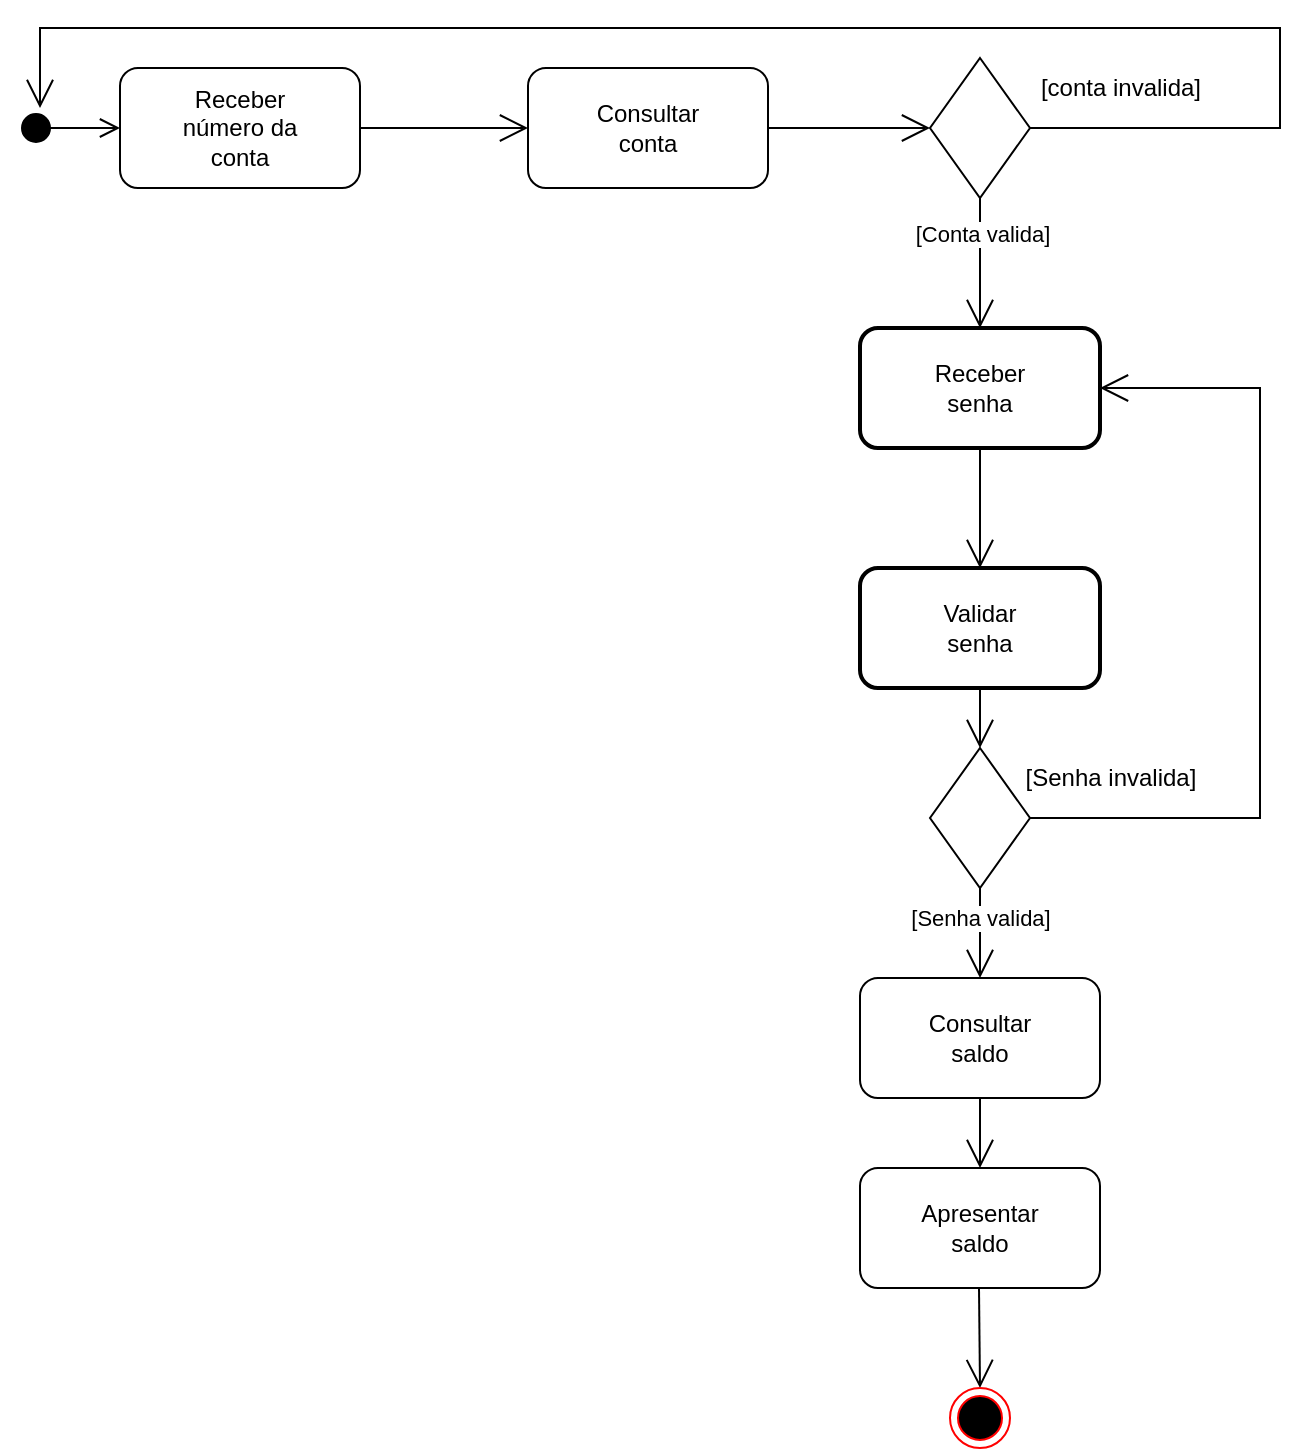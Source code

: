 <mxfile version="22.1.11" type="github">
  <diagram name="Página-1" id="AgBR8-F2z5Gr9dZX2Vv_">
    <mxGraphModel dx="1386" dy="793" grid="1" gridSize="10" guides="1" tooltips="1" connect="1" arrows="1" fold="1" page="1" pageScale="1" pageWidth="827" pageHeight="1169" math="0" shadow="0">
      <root>
        <mxCell id="0" />
        <mxCell id="1" parent="0" />
        <mxCell id="JoQlRRwk-q06-RkQopDk-1" value="" style="html=1;verticalAlign=bottom;startArrow=circle;startFill=1;endArrow=open;startSize=6;endSize=8;curved=0;rounded=0;entryX=0;entryY=0.5;entryDx=0;entryDy=0;" edge="1" parent="1" target="JoQlRRwk-q06-RkQopDk-2">
          <mxGeometry width="80" relative="1" as="geometry">
            <mxPoint x="100" y="100" as="sourcePoint" />
            <mxPoint x="150" y="80" as="targetPoint" />
          </mxGeometry>
        </mxCell>
        <mxCell id="JoQlRRwk-q06-RkQopDk-2" value="Receber&lt;br&gt;número da&lt;br&gt;conta" style="rounded=1;whiteSpace=wrap;html=1;" vertex="1" parent="1">
          <mxGeometry x="150" y="70" width="120" height="60" as="geometry" />
        </mxCell>
        <mxCell id="JoQlRRwk-q06-RkQopDk-3" value="Consultar&lt;br&gt;conta" style="whiteSpace=wrap;html=1;rounded=1;" vertex="1" parent="1">
          <mxGeometry x="354" y="70" width="120" height="60" as="geometry" />
        </mxCell>
        <mxCell id="JoQlRRwk-q06-RkQopDk-10" value="Receber&lt;br&gt;senha" style="rounded=1;whiteSpace=wrap;html=1;strokeWidth=2;" vertex="1" parent="1">
          <mxGeometry x="520" y="200" width="120" height="60" as="geometry" />
        </mxCell>
        <mxCell id="JoQlRRwk-q06-RkQopDk-13" value="Validar &lt;br&gt;senha" style="whiteSpace=wrap;html=1;rounded=1;strokeWidth=2;" vertex="1" parent="1">
          <mxGeometry x="520" y="320" width="120" height="60" as="geometry" />
        </mxCell>
        <mxCell id="JoQlRRwk-q06-RkQopDk-15" value="" style="rhombus;whiteSpace=wrap;html=1;" vertex="1" parent="1">
          <mxGeometry x="555" y="410" width="50" height="70" as="geometry" />
        </mxCell>
        <mxCell id="JoQlRRwk-q06-RkQopDk-18" value="Consultar&lt;br&gt;saldo" style="rounded=1;whiteSpace=wrap;html=1;" vertex="1" parent="1">
          <mxGeometry x="520" y="525" width="120" height="60" as="geometry" />
        </mxCell>
        <mxCell id="JoQlRRwk-q06-RkQopDk-20" value="Apresentar&lt;br&gt;saldo" style="whiteSpace=wrap;html=1;rounded=1;" vertex="1" parent="1">
          <mxGeometry x="520" y="620" width="120" height="60" as="geometry" />
        </mxCell>
        <mxCell id="JoQlRRwk-q06-RkQopDk-22" value="" style="endArrow=open;endFill=1;endSize=12;html=1;rounded=0;exitX=0.5;exitY=1;exitDx=0;exitDy=0;entryX=0.5;entryY=0;entryDx=0;entryDy=0;" edge="1" parent="1" source="JoQlRRwk-q06-RkQopDk-18" target="JoQlRRwk-q06-RkQopDk-20">
          <mxGeometry width="160" relative="1" as="geometry">
            <mxPoint x="330" y="700" as="sourcePoint" />
            <mxPoint x="490" y="700" as="targetPoint" />
          </mxGeometry>
        </mxCell>
        <mxCell id="JoQlRRwk-q06-RkQopDk-23" value="" style="endArrow=open;endFill=1;endSize=12;html=1;rounded=0;exitX=0.5;exitY=1;exitDx=0;exitDy=0;entryX=0.5;entryY=0;entryDx=0;entryDy=0;" edge="1" parent="1" source="JoQlRRwk-q06-RkQopDk-15" target="JoQlRRwk-q06-RkQopDk-18">
          <mxGeometry width="160" relative="1" as="geometry">
            <mxPoint x="590" y="610" as="sourcePoint" />
            <mxPoint x="590" y="690" as="targetPoint" />
          </mxGeometry>
        </mxCell>
        <mxCell id="JoQlRRwk-q06-RkQopDk-37" value="[Senha valida]" style="edgeLabel;html=1;align=center;verticalAlign=middle;resizable=0;points=[];" vertex="1" connectable="0" parent="JoQlRRwk-q06-RkQopDk-23">
          <mxGeometry x="-0.35" relative="1" as="geometry">
            <mxPoint as="offset" />
          </mxGeometry>
        </mxCell>
        <mxCell id="JoQlRRwk-q06-RkQopDk-24" value="" style="endArrow=open;endFill=1;endSize=12;html=1;rounded=0;exitX=0.5;exitY=1;exitDx=0;exitDy=0;entryX=0.5;entryY=0;entryDx=0;entryDy=0;" edge="1" parent="1" source="JoQlRRwk-q06-RkQopDk-10" target="JoQlRRwk-q06-RkQopDk-13">
          <mxGeometry width="160" relative="1" as="geometry">
            <mxPoint x="260" y="310" as="sourcePoint" />
            <mxPoint x="260" y="390" as="targetPoint" />
          </mxGeometry>
        </mxCell>
        <mxCell id="JoQlRRwk-q06-RkQopDk-25" value="" style="endArrow=open;endFill=1;endSize=12;html=1;rounded=0;exitX=0.5;exitY=1;exitDx=0;exitDy=0;entryX=0.5;entryY=0;entryDx=0;entryDy=0;exitPerimeter=0;" edge="1" parent="1">
          <mxGeometry width="160" relative="1" as="geometry">
            <mxPoint x="580" y="115" as="sourcePoint" />
            <mxPoint x="580" y="200" as="targetPoint" />
          </mxGeometry>
        </mxCell>
        <mxCell id="JoQlRRwk-q06-RkQopDk-26" value="[Conta valida]" style="edgeLabel;html=1;align=center;verticalAlign=middle;resizable=0;points=[];" vertex="1" connectable="0" parent="JoQlRRwk-q06-RkQopDk-25">
          <mxGeometry x="-0.012" relative="1" as="geometry">
            <mxPoint x="1" y="-4" as="offset" />
          </mxGeometry>
        </mxCell>
        <mxCell id="JoQlRRwk-q06-RkQopDk-27" value="" style="endArrow=open;endFill=1;endSize=12;html=1;rounded=0;exitX=1;exitY=0.5;exitDx=0;exitDy=0;entryX=0;entryY=0.5;entryDx=0;entryDy=0;" edge="1" parent="1" source="JoQlRRwk-q06-RkQopDk-3" target="JoQlRRwk-q06-RkQopDk-38">
          <mxGeometry width="160" relative="1" as="geometry">
            <mxPoint x="510" y="80" as="sourcePoint" />
            <mxPoint x="550" y="80" as="targetPoint" />
          </mxGeometry>
        </mxCell>
        <mxCell id="JoQlRRwk-q06-RkQopDk-28" value="" style="endArrow=open;endFill=1;endSize=12;html=1;rounded=0;exitX=1;exitY=0.5;exitDx=0;exitDy=0;entryX=0;entryY=0.5;entryDx=0;entryDy=0;" edge="1" parent="1" source="JoQlRRwk-q06-RkQopDk-2" target="JoQlRRwk-q06-RkQopDk-3">
          <mxGeometry width="160" relative="1" as="geometry">
            <mxPoint x="330" y="140" as="sourcePoint" />
            <mxPoint x="330" y="220" as="targetPoint" />
          </mxGeometry>
        </mxCell>
        <mxCell id="JoQlRRwk-q06-RkQopDk-31" value="[conta invalida]" style="text;html=1;align=center;verticalAlign=middle;resizable=0;points=[];autosize=1;strokeColor=none;fillColor=none;" vertex="1" parent="1">
          <mxGeometry x="600" y="65" width="100" height="30" as="geometry" />
        </mxCell>
        <mxCell id="JoQlRRwk-q06-RkQopDk-34" value="[Senha invalida]" style="text;html=1;align=center;verticalAlign=middle;resizable=0;points=[];autosize=1;strokeColor=none;fillColor=none;" vertex="1" parent="1">
          <mxGeometry x="590" y="410" width="110" height="30" as="geometry" />
        </mxCell>
        <mxCell id="JoQlRRwk-q06-RkQopDk-35" value="" style="endArrow=open;endFill=1;endSize=12;html=1;rounded=0;exitX=0.5;exitY=1;exitDx=0;exitDy=0;" edge="1" parent="1">
          <mxGeometry width="160" relative="1" as="geometry">
            <mxPoint x="579.5" y="680" as="sourcePoint" />
            <mxPoint x="580" y="730" as="targetPoint" />
          </mxGeometry>
        </mxCell>
        <mxCell id="JoQlRRwk-q06-RkQopDk-36" value="" style="ellipse;html=1;shape=endState;fillColor=#000000;strokeColor=#ff0000;" vertex="1" parent="1">
          <mxGeometry x="565" y="730" width="30" height="30" as="geometry" />
        </mxCell>
        <mxCell id="JoQlRRwk-q06-RkQopDk-38" value="" style="rhombus;whiteSpace=wrap;html=1;" vertex="1" parent="1">
          <mxGeometry x="555" y="65" width="50" height="70" as="geometry" />
        </mxCell>
        <mxCell id="JoQlRRwk-q06-RkQopDk-39" value="" style="endArrow=open;endFill=1;endSize=12;html=1;rounded=0;exitX=0.5;exitY=1;exitDx=0;exitDy=0;entryX=0.5;entryY=0;entryDx=0;entryDy=0;" edge="1" parent="1" source="JoQlRRwk-q06-RkQopDk-13" target="JoQlRRwk-q06-RkQopDk-15">
          <mxGeometry width="160" relative="1" as="geometry">
            <mxPoint x="330" y="330" as="sourcePoint" />
            <mxPoint x="490" y="330" as="targetPoint" />
          </mxGeometry>
        </mxCell>
        <mxCell id="JoQlRRwk-q06-RkQopDk-41" value="" style="endArrow=open;endFill=1;endSize=12;html=1;rounded=0;exitX=1;exitY=0.5;exitDx=0;exitDy=0;" edge="1" parent="1" source="JoQlRRwk-q06-RkQopDk-38">
          <mxGeometry width="160" relative="1" as="geometry">
            <mxPoint x="330" y="170" as="sourcePoint" />
            <mxPoint x="110" y="90" as="targetPoint" />
            <Array as="points">
              <mxPoint x="730" y="100" />
              <mxPoint x="730" y="50" />
              <mxPoint x="110" y="50" />
            </Array>
          </mxGeometry>
        </mxCell>
        <mxCell id="JoQlRRwk-q06-RkQopDk-43" value="" style="endArrow=open;endFill=1;endSize=12;html=1;rounded=0;exitX=1;exitY=0.5;exitDx=0;exitDy=0;entryX=1;entryY=0.5;entryDx=0;entryDy=0;" edge="1" parent="1" source="JoQlRRwk-q06-RkQopDk-15" target="JoQlRRwk-q06-RkQopDk-10">
          <mxGeometry width="160" relative="1" as="geometry">
            <mxPoint x="330" y="420" as="sourcePoint" />
            <mxPoint x="720" y="170" as="targetPoint" />
            <Array as="points">
              <mxPoint x="720" y="445" />
              <mxPoint x="720" y="230" />
            </Array>
          </mxGeometry>
        </mxCell>
      </root>
    </mxGraphModel>
  </diagram>
</mxfile>
